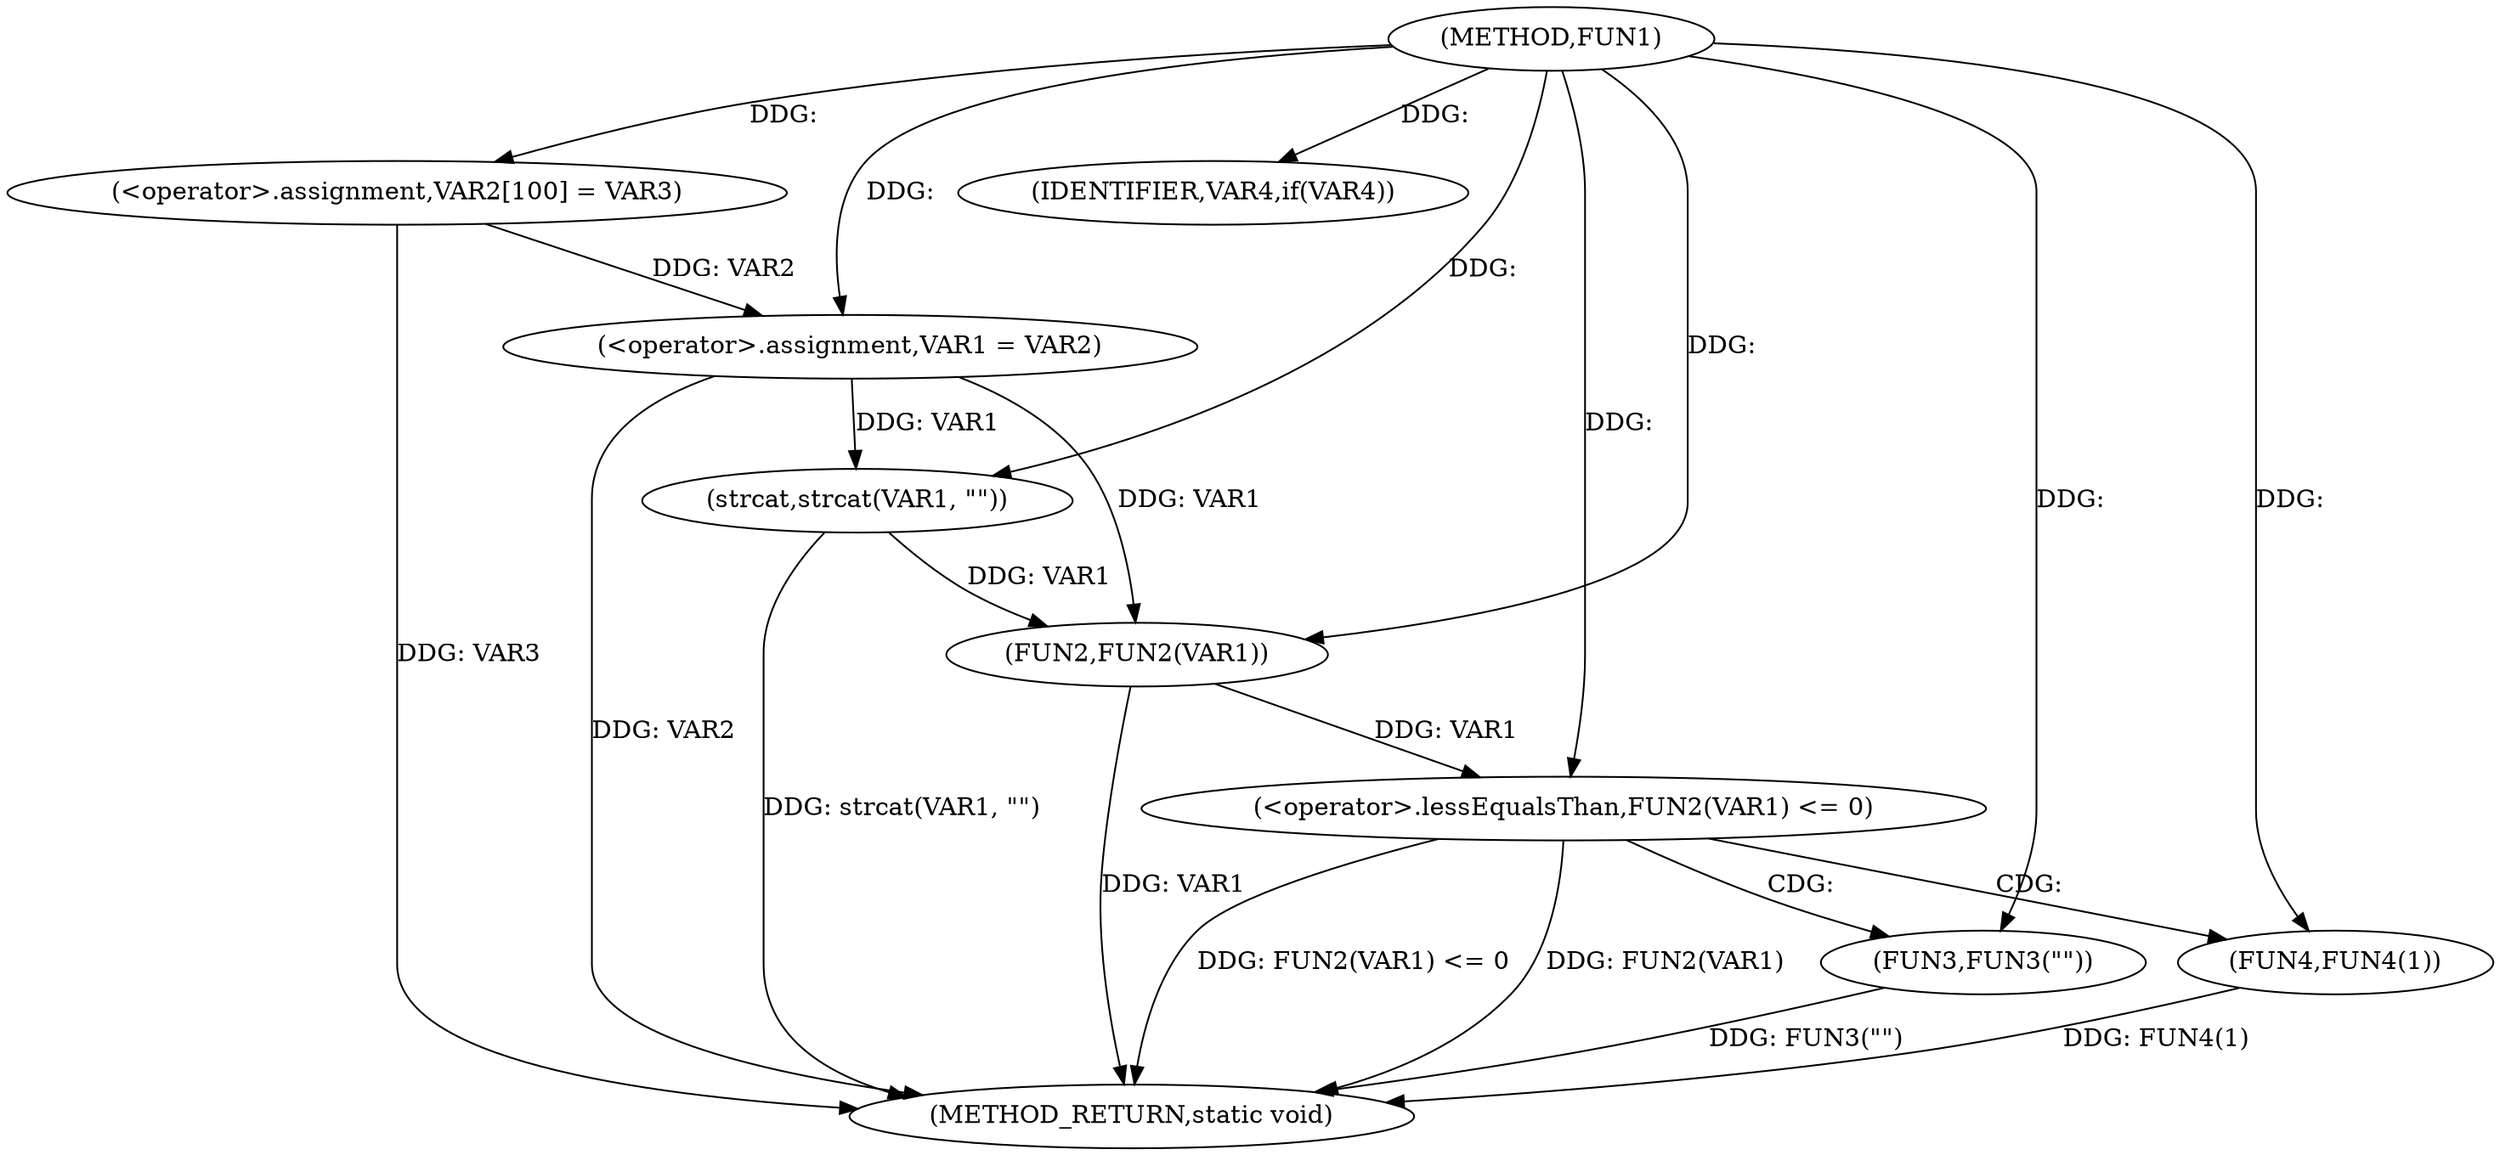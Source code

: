 digraph FUN1 {  
"1000100" [label = "(METHOD,FUN1)" ]
"1000126" [label = "(METHOD_RETURN,static void)" ]
"1000104" [label = "(<operator>.assignment,VAR2[100] = VAR3)" ]
"1000107" [label = "(<operator>.assignment,VAR1 = VAR2)" ]
"1000111" [label = "(IDENTIFIER,VAR4,if(VAR4))" ]
"1000113" [label = "(strcat,strcat(VAR1, \"\"))" ]
"1000117" [label = "(<operator>.lessEqualsThan,FUN2(VAR1) <= 0)" ]
"1000118" [label = "(FUN2,FUN2(VAR1))" ]
"1000122" [label = "(FUN3,FUN3(\"\"))" ]
"1000124" [label = "(FUN4,FUN4(1))" ]
  "1000117" -> "1000126"  [ label = "DDG: FUN2(VAR1) <= 0"] 
  "1000117" -> "1000126"  [ label = "DDG: FUN2(VAR1)"] 
  "1000113" -> "1000126"  [ label = "DDG: strcat(VAR1, \"\")"] 
  "1000122" -> "1000126"  [ label = "DDG: FUN3(\"\")"] 
  "1000118" -> "1000126"  [ label = "DDG: VAR1"] 
  "1000124" -> "1000126"  [ label = "DDG: FUN4(1)"] 
  "1000104" -> "1000126"  [ label = "DDG: VAR3"] 
  "1000107" -> "1000126"  [ label = "DDG: VAR2"] 
  "1000100" -> "1000104"  [ label = "DDG: "] 
  "1000104" -> "1000107"  [ label = "DDG: VAR2"] 
  "1000100" -> "1000107"  [ label = "DDG: "] 
  "1000100" -> "1000111"  [ label = "DDG: "] 
  "1000107" -> "1000113"  [ label = "DDG: VAR1"] 
  "1000100" -> "1000113"  [ label = "DDG: "] 
  "1000118" -> "1000117"  [ label = "DDG: VAR1"] 
  "1000107" -> "1000118"  [ label = "DDG: VAR1"] 
  "1000113" -> "1000118"  [ label = "DDG: VAR1"] 
  "1000100" -> "1000118"  [ label = "DDG: "] 
  "1000100" -> "1000117"  [ label = "DDG: "] 
  "1000100" -> "1000122"  [ label = "DDG: "] 
  "1000100" -> "1000124"  [ label = "DDG: "] 
  "1000117" -> "1000124"  [ label = "CDG: "] 
  "1000117" -> "1000122"  [ label = "CDG: "] 
}
